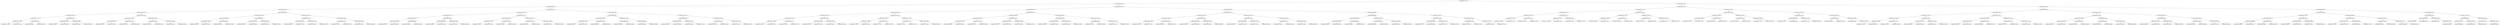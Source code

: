 digraph G{
2118596434 [label="Node{data=[3712, 3712]}"]
2118596434 -> 1423238142
1423238142 [label="Node{data=[3150, 3150]}"]
1423238142 -> 1640422989
1640422989 [label="Node{data=[2893, 2893]}"]
1640422989 -> 1646988090
1646988090 [label="Node{data=[2584, 2584]}"]
1646988090 -> 630283658
630283658 [label="Node{data=[2061, 2061]}"]
630283658 -> 1453949397
1453949397 [label="Node{data=[2053, 2053]}"]
1453949397 -> 30022139
30022139 [label="Node{data=[1711, 1711]}"]
30022139 -> 998416419
998416419 [label="Node{data=[1483, 1483]}"]
998416419 -> 340838356
340838356 [label="Node{data=[1474, 1474]}"]
998416419 -> 242043810
242043810 [label="Node{data=[1508, 1508]}"]
30022139 -> 1606000213
1606000213 [label="Node{data=[2007, 2007]}"]
1606000213 -> 1905569337
1905569337 [label="Node{data=[1996, 1996]}"]
1606000213 -> 1667807672
1667807672 [label="Node{data=[2052, 2052]}"]
1453949397 -> 129818156
129818156 [label="Node{data=[2057, 2057]}"]
129818156 -> 342143928
342143928 [label="Node{data=[2055, 2055]}"]
342143928 -> 1087713899
1087713899 [label="Node{data=[2054, 2054]}"]
342143928 -> 1716971184
1716971184 [label="Node{data=[2056, 2056]}"]
129818156 -> 125442536
125442536 [label="Node{data=[2059, 2059]}"]
125442536 -> 917672908
917672908 [label="Node{data=[2058, 2058]}"]
125442536 -> 1595783451
1595783451 [label="Node{data=[2060, 2060]}"]
630283658 -> 246392622
246392622 [label="Node{data=[2435, 2435]}"]
246392622 -> 1506626122
1506626122 [label="Node{data=[2126, 2126]}"]
1506626122 -> 2068024908
2068024908 [label="Node{data=[2063, 2063]}"]
2068024908 -> 1235498334
1235498334 [label="Node{data=[2062, 2062]}"]
2068024908 -> 977370515
977370515 [label="Node{data=[2097, 2097]}"]
1506626122 -> 158203787
158203787 [label="Node{data=[2136, 2136]}"]
158203787 -> 1849372932
1849372932 [label="Node{data=[2128, 2128]}"]
158203787 -> 106817368
106817368 [label="Node{data=[2382, 2382]}"]
246392622 -> 935444453
935444453 [label="Node{data=[2553, 2553]}"]
935444453 -> 1370922801
1370922801 [label="Node{data=[2526, 2526]}"]
1370922801 -> 1714566930
1714566930 [label="Node{data=[2443, 2443]}"]
1370922801 -> 255622059
255622059 [label="Node{data=[2532, 2532]}"]
935444453 -> 901305150
901305150 [label="Node{data=[2582, 2582]}"]
901305150 -> 1343397295
1343397295 [label="Node{data=[2581, 2581]}"]
901305150 -> 661633560
661633560 [label="Node{data=[2583, 2583]}"]
1646988090 -> 1264741501
1264741501 [label="Node{data=[2668, 2668]}"]
1264741501 -> 942696204
942696204 [label="Node{data=[2592, 2592]}"]
942696204 -> 2081126976
2081126976 [label="Node{data=[2588, 2588]}"]
2081126976 -> 644784291
644784291 [label="Node{data=[2586, 2586]}"]
644784291 -> 2117542295
2117542295 [label="Node{data=[2585, 2585]}"]
644784291 -> 1166287194
1166287194 [label="Node{data=[2587, 2587]}"]
2081126976 -> 1660590800
1660590800 [label="Node{data=[2590, 2590]}"]
1660590800 -> 834815380
834815380 [label="Node{data=[2589, 2589]}"]
1660590800 -> 1983832482
1983832482 [label="Node{data=[2591, 2591]}"]
942696204 -> 307527886
307527886 [label="Node{data=[2664, 2664]}"]
307527886 -> 617526350
617526350 [label="Node{data=[2619, 2619]}"]
617526350 -> 117681062
117681062 [label="Node{data=[2593, 2593]}"]
617526350 -> 103905557
103905557 [label="Node{data=[2653, 2653]}"]
307527886 -> 819317741
819317741 [label="Node{data=[2666, 2666]}"]
819317741 -> 1634231677
1634231677 [label="Node{data=[2665, 2665]}"]
819317741 -> 2074917997
2074917997 [label="Node{data=[2667, 2667]}"]
1264741501 -> 1985518556
1985518556 [label="Node{data=[2676, 2676]}"]
1985518556 -> 1749859417
1749859417 [label="Node{data=[2672, 2672]}"]
1749859417 -> 1252880288
1252880288 [label="Node{data=[2670, 2670]}"]
1252880288 -> 1425866060
1425866060 [label="Node{data=[2669, 2669]}"]
1252880288 -> 1724385908
1724385908 [label="Node{data=[2671, 2671]}"]
1749859417 -> 1810615424
1810615424 [label="Node{data=[2674, 2674]}"]
1810615424 -> 1243250226
1243250226 [label="Node{data=[2673, 2673]}"]
1810615424 -> 2042625184
2042625184 [label="Node{data=[2675, 2675]}"]
1985518556 -> 1602409033
1602409033 [label="Node{data=[2680, 2680]}"]
1602409033 -> 1782094581
1782094581 [label="Node{data=[2678, 2678]}"]
1782094581 -> 1934266990
1934266990 [label="Node{data=[2677, 2677]}"]
1782094581 -> 1964386907
1964386907 [label="Node{data=[2679, 2679]}"]
1602409033 -> 1011858986
1011858986 [label="Node{data=[2682, 2682]}"]
1011858986 -> 302937188
302937188 [label="Node{data=[2681, 2681]}"]
1011858986 -> 896552361
896552361 [label="Node{data=[2892, 2892]}"]
1640422989 -> 1903226286
1903226286 [label="Node{data=[3025, 3025]}"]
1903226286 -> 806331204
806331204 [label="Node{data=[3009, 3009]}"]
806331204 -> 1371757685
1371757685 [label="Node{data=[2901, 2901]}"]
1371757685 -> 1726566113
1726566113 [label="Node{data=[2897, 2897]}"]
1726566113 -> 277004815
277004815 [label="Node{data=[2895, 2895]}"]
277004815 -> 1574590168
1574590168 [label="Node{data=[2894, 2894]}"]
277004815 -> 380733922
380733922 [label="Node{data=[2896, 2896]}"]
1726566113 -> 973296531
973296531 [label="Node{data=[2899, 2899]}"]
973296531 -> 1016560742
1016560742 [label="Node{data=[2898, 2898]}"]
973296531 -> 863273402
863273402 [label="Node{data=[2900, 2900]}"]
1371757685 -> 688976047
688976047 [label="Node{data=[2905, 2905]}"]
688976047 -> 162505173
162505173 [label="Node{data=[2903, 2903]}"]
162505173 -> 240949450
240949450 [label="Node{data=[2902, 2902]}"]
162505173 -> 422748650
422748650 [label="Node{data=[2904, 2904]}"]
688976047 -> 923381739
923381739 [label="Node{data=[2968, 2968]}"]
923381739 -> 1138491862
1138491862 [label="Node{data=[2907, 2907]}"]
923381739 -> 690772911
690772911 [label="Node{data=[2984, 2984]}"]
806331204 -> 622695057
622695057 [label="Node{data=[3017, 3017]}"]
622695057 -> 1594955566
1594955566 [label="Node{data=[3013, 3013]}"]
1594955566 -> 2086698923
2086698923 [label="Node{data=[3011, 3011]}"]
2086698923 -> 937079467
937079467 [label="Node{data=[3010, 3010]}"]
2086698923 -> 2124036059
2124036059 [label="Node{data=[3012, 3012]}"]
1594955566 -> 702936897
702936897 [label="Node{data=[3015, 3015]}"]
702936897 -> 1451710705
1451710705 [label="Node{data=[3014, 3014]}"]
702936897 -> 883619680
883619680 [label="Node{data=[3016, 3016]}"]
622695057 -> 455162561
455162561 [label="Node{data=[3021, 3021]}"]
455162561 -> 502827291
502827291 [label="Node{data=[3019, 3019]}"]
502827291 -> 1909725829
1909725829 [label="Node{data=[3018, 3018]}"]
502827291 -> 312930856
312930856 [label="Node{data=[3020, 3020]}"]
455162561 -> 12793231
12793231 [label="Node{data=[3023, 3023]}"]
12793231 -> 1504363741
1504363741 [label="Node{data=[3022, 3022]}"]
12793231 -> 142343519
142343519 [label="Node{data=[3024, 3024]}"]
1903226286 -> 761883082
761883082 [label="Node{data=[3091, 3091]}"]
761883082 -> 882859685
882859685 [label="Node{data=[3083, 3083]}"]
882859685 -> 991754439
991754439 [label="Node{data=[3079, 3079]}"]
991754439 -> 1826253822
1826253822 [label="Node{data=[3055, 3055]}"]
1826253822 -> 169572502
169572502 [label="Node{data=[3054, 3054]}"]
1826253822 -> 1153398022
1153398022 [label="Node{data=[3078, 3078]}"]
991754439 -> 414803862
414803862 [label="Node{data=[3081, 3081]}"]
414803862 -> 662924004
662924004 [label="Node{data=[3080, 3080]}"]
414803862 -> 1980594506
1980594506 [label="Node{data=[3082, 3082]}"]
882859685 -> 1235559880
1235559880 [label="Node{data=[3087, 3087]}"]
1235559880 -> 443772605
443772605 [label="Node{data=[3085, 3085]}"]
443772605 -> 647750493
647750493 [label="Node{data=[3084, 3084]}"]
443772605 -> 994122221
994122221 [label="Node{data=[3086, 3086]}"]
1235559880 -> 1529536552
1529536552 [label="Node{data=[3089, 3089]}"]
1529536552 -> 1512926070
1512926070 [label="Node{data=[3088, 3088]}"]
1529536552 -> 601221733
601221733 [label="Node{data=[3090, 3090]}"]
761883082 -> 283644291
283644291 [label="Node{data=[3142, 3142]}"]
283644291 -> 483362838
483362838 [label="Node{data=[3095, 3095]}"]
483362838 -> 763901474
763901474 [label="Node{data=[3093, 3093]}"]
763901474 -> 562194228
562194228 [label="Node{data=[3092, 3092]}"]
763901474 -> 1899368078
1899368078 [label="Node{data=[3094, 3094]}"]
483362838 -> 291088262
291088262 [label="Node{data=[3097, 3097]}"]
291088262 -> 2106374825
2106374825 [label="Node{data=[3096, 3096]}"]
291088262 -> 1325783531
1325783531 [label="Node{data=[3141, 3141]}"]
283644291 -> 235339003
235339003 [label="Node{data=[3146, 3146]}"]
235339003 -> 1388257066
1388257066 [label="Node{data=[3144, 3144]}"]
1388257066 -> 1249820198
1249820198 [label="Node{data=[3143, 3143]}"]
1388257066 -> 727051267
727051267 [label="Node{data=[3145, 3145]}"]
235339003 -> 302853302
302853302 [label="Node{data=[3148, 3148]}"]
302853302 -> 954283922
954283922 [label="Node{data=[3147, 3147]}"]
302853302 -> 122761510
122761510 [label="Node{data=[3149, 3149]}"]
1423238142 -> 65073211
65073211 [label="Node{data=[3214, 3214]}"]
65073211 -> 2020807789
2020807789 [label="Node{data=[3182, 3182]}"]
2020807789 -> 1226826070
1226826070 [label="Node{data=[3166, 3166]}"]
1226826070 -> 1195979090
1195979090 [label="Node{data=[3158, 3158]}"]
1195979090 -> 1135370408
1135370408 [label="Node{data=[3154, 3154]}"]
1135370408 -> 597476556
597476556 [label="Node{data=[3152, 3152]}"]
597476556 -> 356488376
356488376 [label="Node{data=[3151, 3151]}"]
597476556 -> 460518636
460518636 [label="Node{data=[3153, 3153]}"]
1135370408 -> 1006333450
1006333450 [label="Node{data=[3156, 3156]}"]
1006333450 -> 2114217757
2114217757 [label="Node{data=[3155, 3155]}"]
1006333450 -> 393721393
393721393 [label="Node{data=[3157, 3157]}"]
1195979090 -> 464450983
464450983 [label="Node{data=[3162, 3162]}"]
464450983 -> 2068136934
2068136934 [label="Node{data=[3160, 3160]}"]
2068136934 -> 648347420
648347420 [label="Node{data=[3159, 3159]}"]
2068136934 -> 214438855
214438855 [label="Node{data=[3161, 3161]}"]
464450983 -> 1621613620
1621613620 [label="Node{data=[3164, 3164]}"]
1621613620 -> 833419701
833419701 [label="Node{data=[3163, 3163]}"]
1621613620 -> 812760195
812760195 [label="Node{data=[3165, 3165]}"]
1226826070 -> 2087442273
2087442273 [label="Node{data=[3174, 3174]}"]
2087442273 -> 578024100
578024100 [label="Node{data=[3170, 3170]}"]
578024100 -> 1950668302
1950668302 [label="Node{data=[3168, 3168]}"]
1950668302 -> 1240267169
1240267169 [label="Node{data=[3167, 3167]}"]
1950668302 -> 1805578018
1805578018 [label="Node{data=[3169, 3169]}"]
578024100 -> 1447417383
1447417383 [label="Node{data=[3172, 3172]}"]
1447417383 -> 73633351
73633351 [label="Node{data=[3171, 3171]}"]
1447417383 -> 720129691
720129691 [label="Node{data=[3173, 3173]}"]
2087442273 -> 915886875
915886875 [label="Node{data=[3178, 3178]}"]
915886875 -> 1310416640
1310416640 [label="Node{data=[3176, 3176]}"]
1310416640 -> 1452466482
1452466482 [label="Node{data=[3175, 3175]}"]
1310416640 -> 507700717
507700717 [label="Node{data=[3177, 3177]}"]
915886875 -> 306274997
306274997 [label="Node{data=[3180, 3180]}"]
306274997 -> 112647330
112647330 [label="Node{data=[3179, 3179]}"]
306274997 -> 1206662711
1206662711 [label="Node{data=[3181, 3181]}"]
2020807789 -> 1317588650
1317588650 [label="Node{data=[3198, 3198]}"]
1317588650 -> 1472547076
1472547076 [label="Node{data=[3190, 3190]}"]
1472547076 -> 1730595986
1730595986 [label="Node{data=[3186, 3186]}"]
1730595986 -> 1105007567
1105007567 [label="Node{data=[3184, 3184]}"]
1105007567 -> 1235773632
1235773632 [label="Node{data=[3183, 3183]}"]
1105007567 -> 886605208
886605208 [label="Node{data=[3185, 3185]}"]
1730595986 -> 1707838925
1707838925 [label="Node{data=[3188, 3188]}"]
1707838925 -> 1285667280
1285667280 [label="Node{data=[3187, 3187]}"]
1707838925 -> 1178937068
1178937068 [label="Node{data=[3189, 3189]}"]
1472547076 -> 918654969
918654969 [label="Node{data=[3194, 3194]}"]
918654969 -> 266197257
266197257 [label="Node{data=[3192, 3192]}"]
266197257 -> 1316195867
1316195867 [label="Node{data=[3191, 3191]}"]
266197257 -> 569287551
569287551 [label="Node{data=[3193, 3193]}"]
918654969 -> 468344572
468344572 [label="Node{data=[3196, 3196]}"]
468344572 -> 2048837913
2048837913 [label="Node{data=[3195, 3195]}"]
468344572 -> 676303639
676303639 [label="Node{data=[3197, 3197]}"]
1317588650 -> 2095986746
2095986746 [label="Node{data=[3206, 3206]}"]
2095986746 -> 893031653
893031653 [label="Node{data=[3202, 3202]}"]
893031653 -> 971035994
971035994 [label="Node{data=[3200, 3200]}"]
971035994 -> 1835216474
1835216474 [label="Node{data=[3199, 3199]}"]
971035994 -> 1614930980
1614930980 [label="Node{data=[3201, 3201]}"]
893031653 -> 29215093
29215093 [label="Node{data=[3204, 3204]}"]
29215093 -> 1053328925
1053328925 [label="Node{data=[3203, 3203]}"]
29215093 -> 1252879968
1252879968 [label="Node{data=[3205, 3205]}"]
2095986746 -> 631423957
631423957 [label="Node{data=[3210, 3210]}"]
631423957 -> 1253789813
1253789813 [label="Node{data=[3208, 3208]}"]
1253789813 -> 809099089
809099089 [label="Node{data=[3207, 3207]}"]
1253789813 -> 298219864
298219864 [label="Node{data=[3209, 3209]}"]
631423957 -> 575257822
575257822 [label="Node{data=[3212, 3212]}"]
575257822 -> 845244442
845244442 [label="Node{data=[3211, 3211]}"]
575257822 -> 1289546320
1289546320 [label="Node{data=[3213, 3213]}"]
65073211 -> 1852982826
1852982826 [label="Node{data=[3680, 3680]}"]
1852982826 -> 20097142
20097142 [label="Node{data=[3507, 3507]}"]
20097142 -> 950673906
950673906 [label="Node{data=[3400, 3400]}"]
950673906 -> 319800029
319800029 [label="Node{data=[3218, 3218]}"]
319800029 -> 1873843584
1873843584 [label="Node{data=[3216, 3216]}"]
1873843584 -> 2077614360
2077614360 [label="Node{data=[3215, 3215]}"]
1873843584 -> 303688225
303688225 [label="Node{data=[3217, 3217]}"]
319800029 -> 2137901973
2137901973 [label="Node{data=[3220, 3220]}"]
2137901973 -> 337272173
337272173 [label="Node{data=[3219, 3219]}"]
2137901973 -> 1083421655
1083421655 [label="Node{data=[3221, 3221]}"]
950673906 -> 495321350
495321350 [label="Node{data=[3503, 3503]}"]
495321350 -> 203833408
203833408 [label="Node{data=[3483, 3483]}"]
203833408 -> 1251050908
1251050908 [label="Node{data=[3467, 3467]}"]
203833408 -> 398559762
398559762 [label="Node{data=[3499, 3499]}"]
495321350 -> 987903965
987903965 [label="Node{data=[3505, 3505]}"]
987903965 -> 83379329
83379329 [label="Node{data=[3504, 3504]}"]
987903965 -> 1115917543
1115917543 [label="Node{data=[3506, 3506]}"]
20097142 -> 1493766079
1493766079 [label="Node{data=[3515, 3515]}"]
1493766079 -> 1929283484
1929283484 [label="Node{data=[3511, 3511]}"]
1929283484 -> 878971150
878971150 [label="Node{data=[3509, 3509]}"]
878971150 -> 1792954321
1792954321 [label="Node{data=[3508, 3508]}"]
878971150 -> 2075906498
2075906498 [label="Node{data=[3510, 3510]}"]
1929283484 -> 2105502542
2105502542 [label="Node{data=[3513, 3513]}"]
2105502542 -> 1774657942
1774657942 [label="Node{data=[3512, 3512]}"]
2105502542 -> 1904167864
1904167864 [label="Node{data=[3514, 3514]}"]
1493766079 -> 1416606100
1416606100 [label="Node{data=[3519, 3519]}"]
1416606100 -> 1380746572
1380746572 [label="Node{data=[3517, 3517]}"]
1380746572 -> 47699202
47699202 [label="Node{data=[3516, 3516]}"]
1380746572 -> 159284331
159284331 [label="Node{data=[3518, 3518]}"]
1416606100 -> 548708289
548708289 [label="Node{data=[3616, 3616]}"]
548708289 -> 384043134
384043134 [label="Node{data=[3520, 3520]}"]
548708289 -> 707240037
707240037 [label="Node{data=[3650, 3650]}"]
1852982826 -> 1354767470
1354767470 [label="Node{data=[3696, 3696]}"]
1354767470 -> 1418644256
1418644256 [label="Node{data=[3688, 3688]}"]
1418644256 -> 1654627895
1654627895 [label="Node{data=[3684, 3684]}"]
1654627895 -> 1974218377
1974218377 [label="Node{data=[3682, 3682]}"]
1974218377 -> 635404094
635404094 [label="Node{data=[3681, 3681]}"]
1974218377 -> 120223598
120223598 [label="Node{data=[3683, 3683]}"]
1654627895 -> 425340826
425340826 [label="Node{data=[3686, 3686]}"]
425340826 -> 219578974
219578974 [label="Node{data=[3685, 3685]}"]
425340826 -> 1399728717
1399728717 [label="Node{data=[3687, 3687]}"]
1418644256 -> 120305225
120305225 [label="Node{data=[3692, 3692]}"]
120305225 -> 1329954761
1329954761 [label="Node{data=[3690, 3690]}"]
1329954761 -> 1995968525
1995968525 [label="Node{data=[3689, 3689]}"]
1329954761 -> 1424384221
1424384221 [label="Node{data=[3691, 3691]}"]
120305225 -> 245698038
245698038 [label="Node{data=[3694, 3694]}"]
245698038 -> 1794805980
1794805980 [label="Node{data=[3693, 3693]}"]
245698038 -> 1546952182
1546952182 [label="Node{data=[3695, 3695]}"]
1354767470 -> 1001647653
1001647653 [label="Node{data=[3704, 3704]}"]
1001647653 -> 501190168
501190168 [label="Node{data=[3700, 3700]}"]
501190168 -> 589136143
589136143 [label="Node{data=[3698, 3698]}"]
589136143 -> 1539204023
1539204023 [label="Node{data=[3697, 3697]}"]
589136143 -> 2136505379
2136505379 [label="Node{data=[3699, 3699]}"]
501190168 -> 504791710
504791710 [label="Node{data=[3702, 3702]}"]
504791710 -> 1363963306
1363963306 [label="Node{data=[3701, 3701]}"]
504791710 -> 2043092975
2043092975 [label="Node{data=[3703, 3703]}"]
1001647653 -> 1162005904
1162005904 [label="Node{data=[3708, 3708]}"]
1162005904 -> 1877652948
1877652948 [label="Node{data=[3706, 3706]}"]
1877652948 -> 1576645822
1576645822 [label="Node{data=[3705, 3705]}"]
1877652948 -> 478212233
478212233 [label="Node{data=[3707, 3707]}"]
1162005904 -> 1342013636
1342013636 [label="Node{data=[3710, 3710]}"]
1342013636 -> 1963182330
1963182330 [label="Node{data=[3709, 3709]}"]
1342013636 -> 1699733152
1699733152 [label="Node{data=[3711, 3711]}"]
2118596434 -> 2127588920
2127588920 [label="Node{data=[4206, 4206]}"]
2127588920 -> 1560816262
1560816262 [label="Node{data=[3744, 3744]}"]
1560816262 -> 908553669
908553669 [label="Node{data=[3728, 3728]}"]
908553669 -> 763764607
763764607 [label="Node{data=[3720, 3720]}"]
763764607 -> 1348076889
1348076889 [label="Node{data=[3716, 3716]}"]
1348076889 -> 1285183950
1285183950 [label="Node{data=[3714, 3714]}"]
1285183950 -> 1096703197
1096703197 [label="Node{data=[3713, 3713]}"]
1285183950 -> 1556012654
1556012654 [label="Node{data=[3715, 3715]}"]
1348076889 -> 1557031021
1557031021 [label="Node{data=[3718, 3718]}"]
1557031021 -> 1107566099
1107566099 [label="Node{data=[3717, 3717]}"]
1557031021 -> 1905199674
1905199674 [label="Node{data=[3719, 3719]}"]
763764607 -> 1533605835
1533605835 [label="Node{data=[3724, 3724]}"]
1533605835 -> 1959424459
1959424459 [label="Node{data=[3722, 3722]}"]
1959424459 -> 383520199
383520199 [label="Node{data=[3721, 3721]}"]
1959424459 -> 529210364
529210364 [label="Node{data=[3723, 3723]}"]
1533605835 -> 54616425
54616425 [label="Node{data=[3726, 3726]}"]
54616425 -> 606211299
606211299 [label="Node{data=[3725, 3725]}"]
54616425 -> 1390841749
1390841749 [label="Node{data=[3727, 3727]}"]
908553669 -> 368388814
368388814 [label="Node{data=[3736, 3736]}"]
368388814 -> 498551600
498551600 [label="Node{data=[3732, 3732]}"]
498551600 -> 700848497
700848497 [label="Node{data=[3730, 3730]}"]
700848497 -> 1329242619
1329242619 [label="Node{data=[3729, 3729]}"]
700848497 -> 1931825544
1931825544 [label="Node{data=[3731, 3731]}"]
498551600 -> 1416391191
1416391191 [label="Node{data=[3734, 3734]}"]
1416391191 -> 1299774586
1299774586 [label="Node{data=[3733, 3733]}"]
1416391191 -> 1473755479
1473755479 [label="Node{data=[3735, 3735]}"]
368388814 -> 245832500
245832500 [label="Node{data=[3740, 3740]}"]
245832500 -> 967636005
967636005 [label="Node{data=[3738, 3738]}"]
967636005 -> 868041798
868041798 [label="Node{data=[3737, 3737]}"]
967636005 -> 1506430567
1506430567 [label="Node{data=[3739, 3739]}"]
245832500 -> 1870827729
1870827729 [label="Node{data=[3742, 3742]}"]
1870827729 -> 835804376
835804376 [label="Node{data=[3741, 3741]}"]
1870827729 -> 1746379216
1746379216 [label="Node{data=[3743, 3743]}"]
1560816262 -> 1663398851
1663398851 [label="Node{data=[3760, 3760]}"]
1663398851 -> 416965486
416965486 [label="Node{data=[3752, 3752]}"]
416965486 -> 601283377
601283377 [label="Node{data=[3748, 3748]}"]
601283377 -> 1989867450
1989867450 [label="Node{data=[3746, 3746]}"]
1989867450 -> 1047083457
1047083457 [label="Node{data=[3745, 3745]}"]
1989867450 -> 1977875569
1977875569 [label="Node{data=[3747, 3747]}"]
601283377 -> 1626980015
1626980015 [label="Node{data=[3750, 3750]}"]
1626980015 -> 1107272237
1107272237 [label="Node{data=[3749, 3749]}"]
1626980015 -> 917449954
917449954 [label="Node{data=[3751, 3751]}"]
416965486 -> 1548049970
1548049970 [label="Node{data=[3756, 3756]}"]
1548049970 -> 1902415827
1902415827 [label="Node{data=[3754, 3754]}"]
1902415827 -> 1303819544
1303819544 [label="Node{data=[3753, 3753]}"]
1902415827 -> 36788336
36788336 [label="Node{data=[3755, 3755]}"]
1548049970 -> 1953706698
1953706698 [label="Node{data=[3758, 3758]}"]
1953706698 -> 565981568
565981568 [label="Node{data=[3757, 3757]}"]
1953706698 -> 1507479258
1507479258 [label="Node{data=[3759, 3759]}"]
1663398851 -> 1361084233
1361084233 [label="Node{data=[4194, 4194]}"]
1361084233 -> 1009312453
1009312453 [label="Node{data=[4017, 4017]}"]
1009312453 -> 2086200561
2086200561 [label="Node{data=[3932, 3932]}"]
2086200561 -> 2013255998
2013255998 [label="Node{data=[3787, 3787]}"]
2086200561 -> 636959423
636959423 [label="Node{data=[3998, 3998]}"]
1009312453 -> 1588779534
1588779534 [label="Node{data=[4192, 4192]}"]
1588779534 -> 1702285893
1702285893 [label="Node{data=[4191, 4191]}"]
1588779534 -> 1825161724
1825161724 [label="Node{data=[4193, 4193]}"]
1361084233 -> 1895250968
1895250968 [label="Node{data=[4202, 4202]}"]
1895250968 -> 954067618
954067618 [label="Node{data=[4200, 4200]}"]
954067618 -> 1810555654
1810555654 [label="Node{data=[4199, 4199]}"]
954067618 -> 1234045350
1234045350 [label="Node{data=[4201, 4201]}"]
1895250968 -> 13695859
13695859 [label="Node{data=[4204, 4204]}"]
13695859 -> 1460640049
1460640049 [label="Node{data=[4203, 4203]}"]
13695859 -> 1807852037
1807852037 [label="Node{data=[4205, 4205]}"]
2127588920 -> 1388004834
1388004834 [label="Node{data=[4894, 4894]}"]
1388004834 -> 1438066597
1438066597 [label="Node{data=[4379, 4379]}"]
1438066597 -> 2128280115
2128280115 [label="Node{data=[4323, 4323]}"]
2128280115 -> 418233959
418233959 [label="Node{data=[4315, 4315]}"]
418233959 -> 284261581
284261581 [label="Node{data=[4210, 4210]}"]
284261581 -> 2090331001
2090331001 [label="Node{data=[4208, 4208]}"]
2090331001 -> 1437961658
1437961658 [label="Node{data=[4207, 4207]}"]
2090331001 -> 551428077
551428077 [label="Node{data=[4209, 4209]}"]
284261581 -> 1003624495
1003624495 [label="Node{data=[4313, 4313]}"]
1003624495 -> 2027810831
2027810831 [label="Node{data=[4211, 4211]}"]
1003624495 -> 33319667
33319667 [label="Node{data=[4314, 4314]}"]
418233959 -> 1359821910
1359821910 [label="Node{data=[4319, 4319]}"]
1359821910 -> 2058704184
2058704184 [label="Node{data=[4317, 4317]}"]
2058704184 -> 1845465065
1845465065 [label="Node{data=[4316, 4316]}"]
2058704184 -> 263641943
263641943 [label="Node{data=[4318, 4318]}"]
1359821910 -> 937535867
937535867 [label="Node{data=[4321, 4321]}"]
937535867 -> 1731012138
1731012138 [label="Node{data=[4320, 4320]}"]
937535867 -> 1983675873
1983675873 [label="Node{data=[4322, 4322]}"]
2128280115 -> 1332313106
1332313106 [label="Node{data=[4371, 4371]}"]
1332313106 -> 1979297525
1979297525 [label="Node{data=[4367, 4367]}"]
1979297525 -> 2070661654
2070661654 [label="Node{data=[4325, 4325]}"]
2070661654 -> 1848472559
1848472559 [label="Node{data=[4324, 4324]}"]
2070661654 -> 1788877780
1788877780 [label="Node{data=[4326, 4326]}"]
1979297525 -> 1385602675
1385602675 [label="Node{data=[4369, 4369]}"]
1385602675 -> 1997063501
1997063501 [label="Node{data=[4368, 4368]}"]
1385602675 -> 1925149256
1925149256 [label="Node{data=[4370, 4370]}"]
1332313106 -> 413907312
413907312 [label="Node{data=[4375, 4375]}"]
413907312 -> 2124994832
2124994832 [label="Node{data=[4373, 4373]}"]
2124994832 -> 1337678117
1337678117 [label="Node{data=[4372, 4372]}"]
2124994832 -> 1176457128
1176457128 [label="Node{data=[4374, 4374]}"]
413907312 -> 54136354
54136354 [label="Node{data=[4377, 4377]}"]
54136354 -> 996288268
996288268 [label="Node{data=[4376, 4376]}"]
54136354 -> 780481332
780481332 [label="Node{data=[4378, 4378]}"]
1438066597 -> 316365635
316365635 [label="Node{data=[4395, 4395]}"]
316365635 -> 1103301668
1103301668 [label="Node{data=[4387, 4387]}"]
1103301668 -> 1798510935
1798510935 [label="Node{data=[4383, 4383]}"]
1798510935 -> 1814596502
1814596502 [label="Node{data=[4381, 4381]}"]
1814596502 -> 618779667
618779667 [label="Node{data=[4380, 4380]}"]
1814596502 -> 2098880135
2098880135 [label="Node{data=[4382, 4382]}"]
1798510935 -> 244320722
244320722 [label="Node{data=[4385, 4385]}"]
244320722 -> 642533293
642533293 [label="Node{data=[4384, 4384]}"]
244320722 -> 203906619
203906619 [label="Node{data=[4386, 4386]}"]
1103301668 -> 593938270
593938270 [label="Node{data=[4391, 4391]}"]
593938270 -> 758547577
758547577 [label="Node{data=[4389, 4389]}"]
758547577 -> 1770245981
1770245981 [label="Node{data=[4388, 4388]}"]
758547577 -> 1608749776
1608749776 [label="Node{data=[4390, 4390]}"]
593938270 -> 1252713029
1252713029 [label="Node{data=[4393, 4393]}"]
1252713029 -> 1403429413
1403429413 [label="Node{data=[4392, 4392]}"]
1252713029 -> 606627371
606627371 [label="Node{data=[4394, 4394]}"]
316365635 -> 1738413420
1738413420 [label="Node{data=[4403, 4403]}"]
1738413420 -> 2059102992
2059102992 [label="Node{data=[4399, 4399]}"]
2059102992 -> 485116392
485116392 [label="Node{data=[4397, 4397]}"]
485116392 -> 2064936288
2064936288 [label="Node{data=[4396, 4396]}"]
485116392 -> 1823879707
1823879707 [label="Node{data=[4398, 4398]}"]
2059102992 -> 1299462006
1299462006 [label="Node{data=[4401, 4401]}"]
1299462006 -> 60789305
60789305 [label="Node{data=[4400, 4400]}"]
1299462006 -> 1538818119
1538818119 [label="Node{data=[4402, 4402]}"]
1738413420 -> 105072577
105072577 [label="Node{data=[4407, 4407]}"]
105072577 -> 1784684536
1784684536 [label="Node{data=[4405, 4405]}"]
1784684536 -> 361842391
361842391 [label="Node{data=[4404, 4404]}"]
1784684536 -> 179590810
179590810 [label="Node{data=[4406, 4406]}"]
105072577 -> 374695234
374695234 [label="Node{data=[4858, 4858]}"]
374695234 -> 2090874799
2090874799 [label="Node{data=[4784, 4784]}"]
374695234 -> 1662546194
1662546194 [label="Node{data=[4893, 4893]}"]
1388004834 -> 1269885805
1269885805 [label="Node{data=[6489, 6489]}"]
1269885805 -> 1995630636
1995630636 [label="Node{data=[4910, 4910]}"]
1995630636 -> 185775122
185775122 [label="Node{data=[4902, 4902]}"]
185775122 -> 732091523
732091523 [label="Node{data=[4898, 4898]}"]
732091523 -> 1736812825
1736812825 [label="Node{data=[4896, 4896]}"]
1736812825 -> 114794061
114794061 [label="Node{data=[4895, 4895]}"]
1736812825 -> 410720417
410720417 [label="Node{data=[4897, 4897]}"]
732091523 -> 633389537
633389537 [label="Node{data=[4900, 4900]}"]
633389537 -> 1866950945
1866950945 [label="Node{data=[4899, 4899]}"]
633389537 -> 1431877490
1431877490 [label="Node{data=[4901, 4901]}"]
185775122 -> 363205480
363205480 [label="Node{data=[4906, 4906]}"]
363205480 -> 910825460
910825460 [label="Node{data=[4904, 4904]}"]
910825460 -> 1645248125
1645248125 [label="Node{data=[4903, 4903]}"]
910825460 -> 1919137386
1919137386 [label="Node{data=[4905, 4905]}"]
363205480 -> 1467729437
1467729437 [label="Node{data=[4908, 4908]}"]
1467729437 -> 837328561
837328561 [label="Node{data=[4907, 4907]}"]
1467729437 -> 1357577575
1357577575 [label="Node{data=[4909, 4909]}"]
1995630636 -> 1070973430
1070973430 [label="Node{data=[5996, 5996]}"]
1070973430 -> 915911487
915911487 [label="Node{data=[5564, 5564]}"]
915911487 -> 1132441162
1132441162 [label="Node{data=[4927, 4927]}"]
1132441162 -> 1148805767
1148805767 [label="Node{data=[4911, 4911]}"]
1132441162 -> 1437778319
1437778319 [label="Node{data=[5116, 5116]}"]
915911487 -> 1589087821
1589087821 [label="Node{data=[5962, 5962]}"]
1589087821 -> 1610905135
1610905135 [label="Node{data=[5656, 5656]}"]
1589087821 -> 1877368306
1877368306 [label="Node{data=[5977, 5977]}"]
1070973430 -> 748377912
748377912 [label="Node{data=[6252, 6252]}"]
748377912 -> 1320968448
1320968448 [label="Node{data=[6197, 6197]}"]
1320968448 -> 231396342
231396342 [label="Node{data=[6065, 6065]}"]
1320968448 -> 1352533616
1352533616 [label="Node{data=[6228, 6228]}"]
748377912 -> 650815948
650815948 [label="Node{data=[6318, 6318]}"]
650815948 -> 198404212
198404212 [label="Node{data=[6289, 6289]}"]
650815948 -> 1348296603
1348296603 [label="Node{data=[6407, 6407]}"]
1269885805 -> 1892707942
1892707942 [label="Node{data=[6645, 6645]}"]
1892707942 -> 61291897
61291897 [label="Node{data=[6641, 6641]}"]
61291897 -> 329737649
329737649 [label="Node{data=[6639, 6639]}"]
329737649 -> 691818969
691818969 [label="Node{data=[6638, 6638]}"]
329737649 -> 1525463494
1525463494 [label="Node{data=[6640, 6640]}"]
61291897 -> 1620712215
1620712215 [label="Node{data=[6643, 6643]}"]
1620712215 -> 1220042840
1220042840 [label="Node{data=[6642, 6642]}"]
1620712215 -> 54608399
54608399 [label="Node{data=[6644, 6644]}"]
1892707942 -> 1021110568
1021110568 [label="Node{data=[7243, 7243]}"]
1021110568 -> 212737799
212737799 [label="Node{data=[6649, 6649]}"]
212737799 -> 127865962
127865962 [label="Node{data=[6647, 6647]}"]
127865962 -> 247955372
247955372 [label="Node{data=[6646, 6646]}"]
127865962 -> 1426670325
1426670325 [label="Node{data=[6648, 6648]}"]
212737799 -> 698562932
698562932 [label="Node{data=[6793, 6793]}"]
698562932 -> 1449153646
1449153646 [label="Node{data=[6650, 6650]}"]
698562932 -> 1668250385
1668250385 [label="Node{data=[6841, 6841]}"]
1021110568 -> 2087617379
2087617379 [label="Node{data=[8823, 8823]}"]
2087617379 -> 1287027971
1287027971 [label="Node{data=[7253, 7253]}"]
2087617379 -> 404849631
404849631 [label="Node{data=[9181, 9181]}"]
404849631 -> 9360441
9360441 [label="Node{data=[9650, 9650]}"]
}